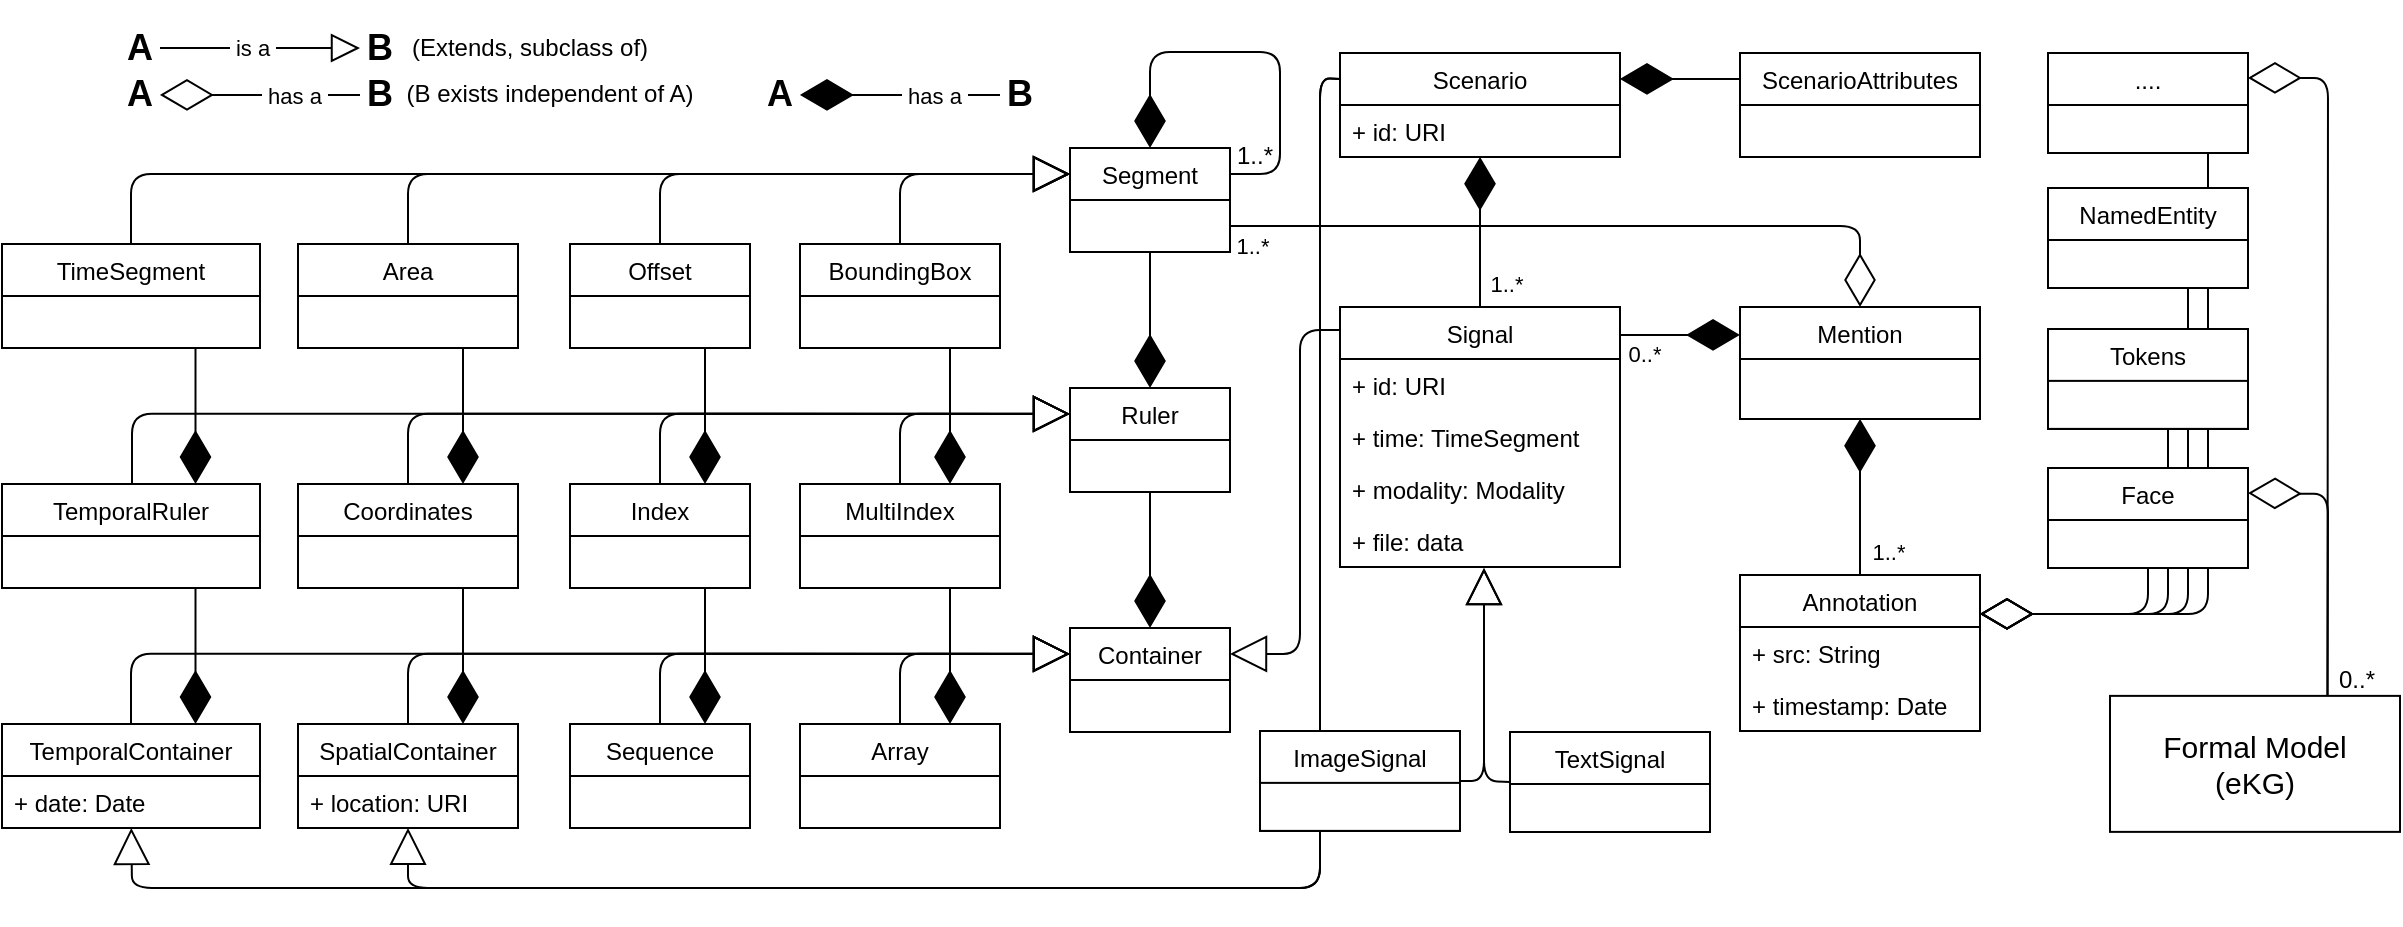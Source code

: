 <mxfile version="14.6.13" type="device"><diagram name="Page-1" id="b5b7bab2-c9e2-2cf4-8b2a-24fd1a2a6d21"><mxGraphModel dx="1172" dy="1827" grid="1" gridSize="10" guides="1" tooltips="1" connect="1" arrows="1" fold="1" page="1" pageScale="1" pageWidth="827" pageHeight="1169" background="#ffffff" math="0" shadow="0"><root><mxCell id="0"/><mxCell id="1" parent="0"/><mxCell id="NdUrf4IOay6MWVJrhGfP-3" value="Formal Model&lt;br&gt;(eKG)" style="rounded=0;whiteSpace=wrap;html=1;verticalAlign=middle;fontSize=15;" parent="1" vertex="1"><mxGeometry x="1225" y="-226.06" width="145" height="68" as="geometry"/></mxCell><mxCell id="1o__DuFbmf7MNs0SQMGY-70" value="Scenario" style="swimlane;fontStyle=0;childLayout=stackLayout;horizontal=1;startSize=26;fillColor=none;horizontalStack=0;resizeParent=1;resizeParentMax=0;resizeLast=0;collapsible=1;marginBottom=0;" parent="1" vertex="1"><mxGeometry x="840" y="-547.56" width="140" height="52" as="geometry"/></mxCell><mxCell id="1o__DuFbmf7MNs0SQMGY-71" value="+ id: URI" style="text;strokeColor=none;fillColor=none;align=left;verticalAlign=top;spacingLeft=4;spacingRight=4;overflow=hidden;rotatable=0;points=[[0,0.5],[1,0.5]];portConstraint=eastwest;" parent="1o__DuFbmf7MNs0SQMGY-70" vertex="1"><mxGeometry y="26" width="140" height="26" as="geometry"/></mxCell><mxCell id="1o__DuFbmf7MNs0SQMGY-81" value="Signal" style="swimlane;fontStyle=0;childLayout=stackLayout;horizontal=1;startSize=26;fillColor=none;horizontalStack=0;resizeParent=1;resizeParentMax=0;resizeLast=0;collapsible=1;marginBottom=0;" parent="1" vertex="1"><mxGeometry x="840" y="-420.56" width="140" height="130" as="geometry"/></mxCell><mxCell id="1o__DuFbmf7MNs0SQMGY-82" value="+ id: URI" style="text;strokeColor=none;fillColor=none;align=left;verticalAlign=top;spacingLeft=4;spacingRight=4;overflow=hidden;rotatable=0;points=[[0,0.5],[1,0.5]];portConstraint=eastwest;" parent="1o__DuFbmf7MNs0SQMGY-81" vertex="1"><mxGeometry y="26" width="140" height="26" as="geometry"/></mxCell><mxCell id="1o__DuFbmf7MNs0SQMGY-83" value="+ time: TimeSegment" style="text;strokeColor=none;fillColor=none;align=left;verticalAlign=top;spacingLeft=4;spacingRight=4;overflow=hidden;rotatable=0;points=[[0,0.5],[1,0.5]];portConstraint=eastwest;" parent="1o__DuFbmf7MNs0SQMGY-81" vertex="1"><mxGeometry y="52" width="140" height="26" as="geometry"/></mxCell><mxCell id="1o__DuFbmf7MNs0SQMGY-126" value="+ modality: Modality" style="text;strokeColor=none;fillColor=none;align=left;verticalAlign=top;spacingLeft=4;spacingRight=4;overflow=hidden;rotatable=0;points=[[0,0.5],[1,0.5]];portConstraint=eastwest;" parent="1o__DuFbmf7MNs0SQMGY-81" vertex="1"><mxGeometry y="78" width="140" height="26" as="geometry"/></mxCell><mxCell id="5_Rlf8383dMf_mq0eheu-124" value="+ file: data" style="text;strokeColor=none;fillColor=none;align=left;verticalAlign=top;spacingLeft=4;spacingRight=4;overflow=hidden;rotatable=0;points=[[0,0.5],[1,0.5]];portConstraint=eastwest;" parent="1o__DuFbmf7MNs0SQMGY-81" vertex="1"><mxGeometry y="104" width="140" height="26" as="geometry"/></mxCell><mxCell id="1o__DuFbmf7MNs0SQMGY-75" value="ScenarioAttributes" style="swimlane;fontStyle=0;childLayout=stackLayout;horizontal=1;startSize=26;fillColor=none;horizontalStack=0;resizeParent=1;resizeParentMax=0;resizeLast=0;collapsible=1;marginBottom=0;" parent="1" vertex="1"><mxGeometry x="1040" y="-547.56" width="120" height="52" as="geometry"/></mxCell><mxCell id="5_Rlf8383dMf_mq0eheu-1" value="" style="endArrow=diamondThin;endFill=1;endSize=24;html=1;exitX=0.75;exitY=1;exitDx=0;exitDy=0;entryX=0.75;entryY=0;entryDx=0;entryDy=0;" parent="1" source="1o__DuFbmf7MNs0SQMGY-24" target="1o__DuFbmf7MNs0SQMGY-23" edge="1"><mxGeometry width="160" relative="1" as="geometry"><mxPoint x="261" y="-142.06" as="sourcePoint"/><mxPoint x="421" y="-142.06" as="targetPoint"/><Array as="points"/></mxGeometry></mxCell><mxCell id="1o__DuFbmf7MNs0SQMGY-9" value="Container" style="swimlane;fontStyle=0;childLayout=stackLayout;horizontal=1;startSize=26;fillColor=none;horizontalStack=0;resizeParent=1;resizeParentMax=0;resizeLast=0;collapsible=1;marginBottom=0;" parent="1" vertex="1"><mxGeometry x="705" y="-260.06" width="80" height="52" as="geometry"/></mxCell><mxCell id="1o__DuFbmf7MNs0SQMGY-23" value="TemporalContainer" style="swimlane;fontStyle=0;childLayout=stackLayout;horizontal=1;startSize=26;fillColor=none;horizontalStack=0;resizeParent=1;resizeParentMax=0;resizeLast=0;collapsible=1;marginBottom=0;" parent="1" vertex="1"><mxGeometry x="171" y="-212.06" width="129" height="52" as="geometry"/></mxCell><mxCell id="5_Rlf8383dMf_mq0eheu-111" value="+ date: Date" style="text;strokeColor=none;fillColor=none;align=left;verticalAlign=top;spacingLeft=4;spacingRight=4;overflow=hidden;rotatable=0;points=[[0,0.5],[1,0.5]];portConstraint=eastwest;" parent="1o__DuFbmf7MNs0SQMGY-23" vertex="1"><mxGeometry y="26" width="129" height="26" as="geometry"/></mxCell><mxCell id="1o__DuFbmf7MNs0SQMGY-36" value="SpatialContainer" style="swimlane;fontStyle=0;childLayout=stackLayout;horizontal=1;startSize=26;fillColor=none;horizontalStack=0;resizeParent=1;resizeParentMax=0;resizeLast=0;collapsible=1;marginBottom=0;" parent="1" vertex="1"><mxGeometry x="319" y="-212.06" width="110" height="52" as="geometry"/></mxCell><mxCell id="5_Rlf8383dMf_mq0eheu-108" value="+ location: URI" style="text;strokeColor=none;fillColor=none;align=left;verticalAlign=top;spacingLeft=4;spacingRight=4;overflow=hidden;rotatable=0;points=[[0,0.5],[1,0.5]];portConstraint=eastwest;" parent="1o__DuFbmf7MNs0SQMGY-36" vertex="1"><mxGeometry y="26" width="110" height="26" as="geometry"/></mxCell><mxCell id="1o__DuFbmf7MNs0SQMGY-47" value="Sequence" style="swimlane;fontStyle=0;childLayout=stackLayout;horizontal=1;startSize=26;fillColor=none;horizontalStack=0;resizeParent=1;resizeParentMax=0;resizeLast=0;collapsible=1;marginBottom=0;" parent="1" vertex="1"><mxGeometry x="455" y="-212.06" width="90" height="52" as="geometry"/></mxCell><mxCell id="1o__DuFbmf7MNs0SQMGY-54" value="Array" style="swimlane;fontStyle=0;childLayout=stackLayout;horizontal=1;startSize=26;fillColor=none;horizontalStack=0;resizeParent=1;resizeParentMax=0;resizeLast=0;collapsible=1;marginBottom=0;" parent="1" vertex="1"><mxGeometry x="570" y="-212.06" width="100" height="52" as="geometry"/></mxCell><mxCell id="1o__DuFbmf7MNs0SQMGY-14" value="Ruler" style="swimlane;fontStyle=0;childLayout=stackLayout;horizontal=1;startSize=26;fillColor=none;horizontalStack=0;resizeParent=1;resizeParentMax=0;resizeLast=0;collapsible=1;marginBottom=0;" parent="1" vertex="1"><mxGeometry x="705" y="-380.06" width="80" height="52" as="geometry"/></mxCell><mxCell id="1o__DuFbmf7MNs0SQMGY-24" value="TemporalRuler" style="swimlane;fontStyle=0;childLayout=stackLayout;horizontal=1;startSize=26;fillColor=none;horizontalStack=0;resizeParent=1;resizeParentMax=0;resizeLast=0;collapsible=1;marginBottom=0;" parent="1" vertex="1"><mxGeometry x="171" y="-332.06" width="129" height="52" as="geometry"/></mxCell><mxCell id="1o__DuFbmf7MNs0SQMGY-42" value="Coordinates" style="swimlane;fontStyle=0;childLayout=stackLayout;horizontal=1;startSize=26;fillColor=none;horizontalStack=0;resizeParent=1;resizeParentMax=0;resizeLast=0;collapsible=1;marginBottom=0;" parent="1" vertex="1"><mxGeometry x="319" y="-332.06" width="110" height="52" as="geometry"/></mxCell><mxCell id="1o__DuFbmf7MNs0SQMGY-49" value="Index" style="swimlane;fontStyle=0;childLayout=stackLayout;horizontal=1;startSize=26;fillColor=none;horizontalStack=0;resizeParent=1;resizeParentMax=0;resizeLast=0;collapsible=1;marginBottom=0;" parent="1" vertex="1"><mxGeometry x="455" y="-332.06" width="90" height="52" as="geometry"/></mxCell><mxCell id="1o__DuFbmf7MNs0SQMGY-56" value="MultiIndex" style="swimlane;fontStyle=0;childLayout=stackLayout;horizontal=1;startSize=26;fillColor=none;horizontalStack=0;resizeParent=1;resizeParentMax=0;resizeLast=0;collapsible=1;marginBottom=0;" parent="1" vertex="1"><mxGeometry x="570" y="-332.06" width="100" height="52" as="geometry"/></mxCell><mxCell id="1o__DuFbmf7MNs0SQMGY-17" value="Segment" style="swimlane;fontStyle=0;childLayout=stackLayout;horizontal=1;startSize=26;fillColor=none;horizontalStack=0;resizeParent=1;resizeParentMax=0;resizeLast=0;collapsible=1;marginBottom=0;" parent="1" vertex="1"><mxGeometry x="705" y="-500" width="80" height="52" as="geometry"/></mxCell><mxCell id="1o__DuFbmf7MNs0SQMGY-25" value="TimeSegment" style="swimlane;fontStyle=0;childLayout=stackLayout;horizontal=1;startSize=26;fillColor=none;horizontalStack=0;resizeParent=1;resizeParentMax=0;resizeLast=0;collapsible=1;marginBottom=0;" parent="1" vertex="1"><mxGeometry x="171" y="-452" width="129" height="52" as="geometry"/></mxCell><mxCell id="1o__DuFbmf7MNs0SQMGY-39" value="Area" style="swimlane;fontStyle=0;childLayout=stackLayout;horizontal=1;startSize=26;fillColor=none;horizontalStack=0;resizeParent=1;resizeParentMax=0;resizeLast=0;collapsible=1;marginBottom=0;" parent="1" vertex="1"><mxGeometry x="319" y="-452" width="110" height="52" as="geometry"/></mxCell><mxCell id="1o__DuFbmf7MNs0SQMGY-48" value="Offset" style="swimlane;fontStyle=0;childLayout=stackLayout;horizontal=1;startSize=26;fillColor=none;horizontalStack=0;resizeParent=1;resizeParentMax=0;resizeLast=0;collapsible=1;marginBottom=0;" parent="1" vertex="1"><mxGeometry x="455" y="-452" width="90" height="52" as="geometry"/></mxCell><mxCell id="1o__DuFbmf7MNs0SQMGY-55" value="BoundingBox" style="swimlane;fontStyle=0;childLayout=stackLayout;horizontal=1;startSize=26;fillColor=none;horizontalStack=0;resizeParent=1;resizeParentMax=0;resizeLast=0;collapsible=1;marginBottom=0;" parent="1" vertex="1"><mxGeometry x="570" y="-452" width="100" height="52" as="geometry"/></mxCell><mxCell id="5_Rlf8383dMf_mq0eheu-3" value="" style="endArrow=diamondThin;endFill=1;endSize=24;html=1;exitX=0.5;exitY=1;exitDx=0;exitDy=0;entryX=0.5;entryY=0;entryDx=0;entryDy=0;" parent="1" source="1o__DuFbmf7MNs0SQMGY-14" target="1o__DuFbmf7MNs0SQMGY-9" edge="1"><mxGeometry width="160" relative="1" as="geometry"><mxPoint x="1275" y="-198" as="sourcePoint"/><mxPoint x="1435" y="-198" as="targetPoint"/></mxGeometry></mxCell><mxCell id="5_Rlf8383dMf_mq0eheu-4" value="" style="endArrow=diamondThin;endFill=1;endSize=24;html=1;entryX=0.5;entryY=0;entryDx=0;entryDy=0;exitX=0.5;exitY=1;exitDx=0;exitDy=0;" parent="1" source="1o__DuFbmf7MNs0SQMGY-17" target="1o__DuFbmf7MNs0SQMGY-14" edge="1"><mxGeometry width="160" relative="1" as="geometry"><mxPoint x="774" y="-448" as="sourcePoint"/><mxPoint x="773.82" y="-380.06" as="targetPoint"/></mxGeometry></mxCell><mxCell id="5_Rlf8383dMf_mq0eheu-5" value="" style="endArrow=diamondThin;endFill=1;endSize=24;html=1;entryX=0.5;entryY=0;entryDx=0;entryDy=0;exitX=1;exitY=0.25;exitDx=0;exitDy=0;" parent="1" source="1o__DuFbmf7MNs0SQMGY-17" target="1o__DuFbmf7MNs0SQMGY-17" edge="1"><mxGeometry width="160" relative="1" as="geometry"><mxPoint x="765.0" y="-567.94" as="sourcePoint"/><mxPoint x="766" y="-500" as="targetPoint"/><Array as="points"><mxPoint x="810" y="-487"/><mxPoint x="810" y="-548"/><mxPoint x="745" y="-548"/></Array></mxGeometry></mxCell><mxCell id="5_Rlf8383dMf_mq0eheu-6" value="" style="endArrow=diamondThin;endFill=1;endSize=24;html=1;exitX=0;exitY=0.25;exitDx=0;exitDy=0;entryX=1;entryY=0.25;entryDx=0;entryDy=0;" parent="1" source="1o__DuFbmf7MNs0SQMGY-75" target="1o__DuFbmf7MNs0SQMGY-70" edge="1"><mxGeometry width="160" relative="1" as="geometry"><mxPoint x="1025" y="-521.56" as="sourcePoint"/><mxPoint x="1205" y="-470.1" as="targetPoint"/></mxGeometry></mxCell><mxCell id="5_Rlf8383dMf_mq0eheu-7" value="" style="endArrow=diamondThin;endFill=1;endSize=24;html=1;exitX=0.75;exitY=1;exitDx=0;exitDy=0;entryX=0.75;entryY=0;entryDx=0;entryDy=0;" parent="1" source="1o__DuFbmf7MNs0SQMGY-42" target="1o__DuFbmf7MNs0SQMGY-36" edge="1"><mxGeometry width="160" relative="1" as="geometry"><mxPoint x="429.0" y="-280.06" as="sourcePoint"/><mxPoint x="429.0" y="-212.06" as="targetPoint"/><Array as="points"/></mxGeometry></mxCell><mxCell id="5_Rlf8383dMf_mq0eheu-8" value="" style="endArrow=diamondThin;endFill=1;endSize=24;html=1;exitX=0.75;exitY=1;exitDx=0;exitDy=0;entryX=0.75;entryY=0;entryDx=0;entryDy=0;" parent="1" source="1o__DuFbmf7MNs0SQMGY-49" target="1o__DuFbmf7MNs0SQMGY-47" edge="1"><mxGeometry width="160" relative="1" as="geometry"><mxPoint x="565.0" y="-280.06" as="sourcePoint"/><mxPoint x="565.0" y="-212.06" as="targetPoint"/><Array as="points"/></mxGeometry></mxCell><mxCell id="5_Rlf8383dMf_mq0eheu-9" value="" style="endArrow=diamondThin;endFill=1;endSize=24;html=1;exitX=0.75;exitY=1;exitDx=0;exitDy=0;entryX=0.75;entryY=0;entryDx=0;entryDy=0;" parent="1" source="1o__DuFbmf7MNs0SQMGY-56" target="1o__DuFbmf7MNs0SQMGY-54" edge="1"><mxGeometry width="160" relative="1" as="geometry"><mxPoint x="680.0" y="-279.06" as="sourcePoint"/><mxPoint x="680.0" y="-211.06" as="targetPoint"/><Array as="points"/></mxGeometry></mxCell><mxCell id="5_Rlf8383dMf_mq0eheu-10" value="" style="endArrow=diamondThin;endFill=1;endSize=24;html=1;exitX=0.75;exitY=1;exitDx=0;exitDy=0;entryX=0.75;entryY=0;entryDx=0;entryDy=0;" parent="1" source="1o__DuFbmf7MNs0SQMGY-25" target="1o__DuFbmf7MNs0SQMGY-24" edge="1"><mxGeometry width="160" relative="1" as="geometry"><mxPoint x="301" y="-380" as="sourcePoint"/><mxPoint x="321" y="-380" as="targetPoint"/><Array as="points"/></mxGeometry></mxCell><mxCell id="5_Rlf8383dMf_mq0eheu-11" value="" style="endArrow=diamondThin;endFill=1;endSize=24;html=1;exitX=0.75;exitY=1;exitDx=0;exitDy=0;entryX=0.75;entryY=0;entryDx=0;entryDy=0;" parent="1" source="1o__DuFbmf7MNs0SQMGY-39" target="1o__DuFbmf7MNs0SQMGY-42" edge="1"><mxGeometry width="160" relative="1" as="geometry"><mxPoint x="429.0" y="-400.03" as="sourcePoint"/><mxPoint x="429.0" y="-332.09" as="targetPoint"/><Array as="points"/></mxGeometry></mxCell><mxCell id="5_Rlf8383dMf_mq0eheu-12" value="" style="endArrow=diamondThin;endFill=1;endSize=24;html=1;exitX=0.75;exitY=1;exitDx=0;exitDy=0;entryX=0.75;entryY=0;entryDx=0;entryDy=0;" parent="1" source="1o__DuFbmf7MNs0SQMGY-48" target="1o__DuFbmf7MNs0SQMGY-49" edge="1"><mxGeometry width="160" relative="1" as="geometry"><mxPoint x="565.0" y="-400" as="sourcePoint"/><mxPoint x="565.0" y="-332.06" as="targetPoint"/><Array as="points"/></mxGeometry></mxCell><mxCell id="5_Rlf8383dMf_mq0eheu-13" value="" style="endArrow=diamondThin;endFill=1;endSize=24;html=1;exitX=0.75;exitY=1;exitDx=0;exitDy=0;entryX=0.75;entryY=0;entryDx=0;entryDy=0;" parent="1" source="1o__DuFbmf7MNs0SQMGY-55" target="1o__DuFbmf7MNs0SQMGY-56" edge="1"><mxGeometry width="160" relative="1" as="geometry"><mxPoint x="680.0" y="-400.03" as="sourcePoint"/><mxPoint x="680.0" y="-332.09" as="targetPoint"/><Array as="points"/></mxGeometry></mxCell><mxCell id="5_Rlf8383dMf_mq0eheu-14" value="" style="endArrow=diamondThin;endFill=1;endSize=24;html=1;exitX=0.5;exitY=0;exitDx=0;exitDy=0;" parent="1" source="1o__DuFbmf7MNs0SQMGY-81" target="1o__DuFbmf7MNs0SQMGY-71" edge="1"><mxGeometry width="160" relative="1" as="geometry"><mxPoint x="1140" y="-527.56" as="sourcePoint"/><mxPoint x="942" y="-490" as="targetPoint"/></mxGeometry></mxCell><mxCell id="5_Rlf8383dMf_mq0eheu-127" value="1..*" style="edgeLabel;html=1;align=center;verticalAlign=middle;resizable=0;points=[];" parent="5_Rlf8383dMf_mq0eheu-14" vertex="1" connectable="0"><mxGeometry x="0.049" y="-2" relative="1" as="geometry"><mxPoint x="11.0" y="27.38" as="offset"/></mxGeometry></mxCell><mxCell id="5_Rlf8383dMf_mq0eheu-16" value="" style="endArrow=diamondThin;endFill=1;endSize=24;html=1;exitX=0.999;exitY=0.108;exitDx=0;exitDy=0;entryX=0;entryY=0.25;entryDx=0;entryDy=0;exitPerimeter=0;" parent="1" source="1o__DuFbmf7MNs0SQMGY-81" target="1dBUzvK3cSzvTrbAuVFN-1" edge="1"><mxGeometry width="160" relative="1" as="geometry"><mxPoint x="1255" y="-361.0" as="sourcePoint"/><mxPoint x="1395" y="-360.0" as="targetPoint"/></mxGeometry></mxCell><mxCell id="1dBUzvK3cSzvTrbAuVFN-1" value="Mention" style="swimlane;fontStyle=0;childLayout=stackLayout;horizontal=1;startSize=26;fillColor=none;horizontalStack=0;resizeParent=1;resizeParentMax=0;resizeLast=0;collapsible=1;marginBottom=0;" parent="1" vertex="1"><mxGeometry x="1040" y="-420.56" width="120" height="56" as="geometry"/></mxCell><mxCell id="5_Rlf8383dMf_mq0eheu-31" value="" style="endArrow=block;endSize=16;endFill=0;html=1;entryX=0;entryY=0.25;entryDx=0;entryDy=0;exitX=0.5;exitY=0;exitDx=0;exitDy=0;edgeStyle=orthogonalEdgeStyle;" parent="1" source="1o__DuFbmf7MNs0SQMGY-25" target="1o__DuFbmf7MNs0SQMGY-17" edge="1"><mxGeometry width="160" relative="1" as="geometry"><mxPoint x="620" y="-170" as="sourcePoint"/><mxPoint x="780" y="-170" as="targetPoint"/></mxGeometry></mxCell><mxCell id="5_Rlf8383dMf_mq0eheu-56" value="" style="endArrow=block;endSize=16;endFill=0;html=1;entryX=0;entryY=0.25;entryDx=0;entryDy=0;edgeStyle=orthogonalEdgeStyle;" parent="1" target="1o__DuFbmf7MNs0SQMGY-14" edge="1"><mxGeometry width="160" relative="1" as="geometry"><mxPoint x="236" y="-332" as="sourcePoint"/><mxPoint x="200" y="-359.12" as="targetPoint"/><Array as="points"><mxPoint x="236" y="-367"/></Array></mxGeometry></mxCell><mxCell id="5_Rlf8383dMf_mq0eheu-69" value="" style="endArrow=block;endSize=16;endFill=0;html=1;entryX=0;entryY=0.25;entryDx=0;entryDy=0;exitX=0.5;exitY=0;exitDx=0;exitDy=0;edgeStyle=orthogonalEdgeStyle;" parent="1" source="1o__DuFbmf7MNs0SQMGY-23" target="1o__DuFbmf7MNs0SQMGY-9" edge="1"><mxGeometry width="160" relative="1" as="geometry"><mxPoint x="330" y="-212.12" as="sourcePoint"/><mxPoint x="200" y="-239.12" as="targetPoint"/><Array as="points"><mxPoint x="236" y="-247"/></Array></mxGeometry></mxCell><mxCell id="5_Rlf8383dMf_mq0eheu-118" value="" style="endArrow=block;endSize=16;endFill=0;html=1;exitX=0;exitY=0.5;exitDx=0;exitDy=0;" parent="1" source="5_Rlf8383dMf_mq0eheu-121" edge="1"><mxGeometry x="-0.446" width="160" relative="1" as="geometry"><mxPoint x="637" y="28.44" as="sourcePoint"/><mxPoint x="912" y="-290" as="targetPoint"/><Array as="points"><mxPoint x="912" y="-183.56"/></Array><mxPoint as="offset"/></mxGeometry></mxCell><mxCell id="SIZLluvGNe_J5PbNdw_6-6" value="" style="endArrow=diamondThin;endFill=0;endSize=24;html=1;entryX=1;entryY=0.25;entryDx=0;entryDy=0;exitX=0.5;exitY=1;exitDx=0;exitDy=0;" parent="1" source="1o__DuFbmf7MNs0SQMGY-99" target="SYYo5l4UoztMcmKGnVSH-9" edge="1"><mxGeometry width="160" relative="1" as="geometry"><mxPoint x="1511" y="-357.56" as="sourcePoint"/><mxPoint x="980" y="-270.56" as="targetPoint"/><Array as="points"><mxPoint x="1244" y="-267"/></Array></mxGeometry></mxCell><mxCell id="SIZLluvGNe_J5PbNdw_6-7" value="0..*" style="text;html=1;align=center;verticalAlign=middle;resizable=0;points=[];autosize=1;" parent="1" vertex="1"><mxGeometry x="1333" y="-244.06" width="30" height="20" as="geometry"/></mxCell><mxCell id="5EnP2KNYgK5NI_PINmQ--5" value="" style="endArrow=block;endSize=16;endFill=0;html=1;entryX=0;entryY=0.25;entryDx=0;entryDy=0;exitX=0.5;exitY=0;exitDx=0;exitDy=0;edgeStyle=orthogonalEdgeStyle;" parent="1" source="1o__DuFbmf7MNs0SQMGY-55" target="1o__DuFbmf7MNs0SQMGY-17" edge="1"><mxGeometry width="160" relative="1" as="geometry"><mxPoint x="620" y="-170" as="sourcePoint"/><mxPoint x="780" y="-170" as="targetPoint"/></mxGeometry></mxCell><mxCell id="5EnP2KNYgK5NI_PINmQ--6" value="" style="endArrow=block;endSize=16;endFill=0;html=1;exitX=0.5;exitY=0;exitDx=0;exitDy=0;edgeStyle=orthogonalEdgeStyle;entryX=0;entryY=0.25;entryDx=0;entryDy=0;" parent="1" source="1o__DuFbmf7MNs0SQMGY-39" target="1o__DuFbmf7MNs0SQMGY-17" edge="1"><mxGeometry width="160" relative="1" as="geometry"><mxPoint x="620" y="-170" as="sourcePoint"/><mxPoint x="700" y="-470" as="targetPoint"/></mxGeometry></mxCell><mxCell id="5EnP2KNYgK5NI_PINmQ--7" value="" style="endArrow=block;endSize=16;endFill=0;html=1;entryX=0;entryY=0.25;entryDx=0;entryDy=0;exitX=0.5;exitY=0;exitDx=0;exitDy=0;edgeStyle=orthogonalEdgeStyle;" parent="1" source="1o__DuFbmf7MNs0SQMGY-48" target="1o__DuFbmf7MNs0SQMGY-17" edge="1"><mxGeometry width="160" relative="1" as="geometry"><mxPoint x="620" y="-170" as="sourcePoint"/><mxPoint x="780" y="-170" as="targetPoint"/></mxGeometry></mxCell><mxCell id="5_Rlf8383dMf_mq0eheu-18" value="...." style="swimlane;fontStyle=0;childLayout=stackLayout;horizontal=1;startSize=26;fillColor=none;horizontalStack=0;resizeParent=1;resizeParentMax=0;resizeLast=0;collapsible=1;marginBottom=0;" parent="1" vertex="1"><mxGeometry x="1194" y="-547.56" width="100" height="50" as="geometry"/></mxCell><mxCell id="5_Rlf8383dMf_mq0eheu-121" value="TextSignal" style="swimlane;fontStyle=0;childLayout=stackLayout;horizontal=1;startSize=26;fillColor=none;horizontalStack=0;resizeParent=1;resizeParentMax=0;resizeLast=0;collapsible=1;marginBottom=0;" parent="1" vertex="1"><mxGeometry x="925" y="-208.06" width="100" height="50" as="geometry"/></mxCell><mxCell id="SYYo5l4UoztMcmKGnVSH-9" value="Annotation" style="swimlane;fontStyle=0;childLayout=stackLayout;horizontal=1;startSize=26;fillColor=none;horizontalStack=0;resizeParent=1;resizeParentMax=0;resizeLast=0;collapsible=1;marginBottom=0;" parent="1" vertex="1"><mxGeometry x="1040" y="-286.56" width="120" height="78" as="geometry"/></mxCell><mxCell id="SYYo5l4UoztMcmKGnVSH-12" value="+ src: String" style="text;strokeColor=none;fillColor=none;align=left;verticalAlign=top;spacingLeft=4;spacingRight=4;overflow=hidden;rotatable=0;points=[[0,0.5],[1,0.5]];portConstraint=eastwest;" parent="SYYo5l4UoztMcmKGnVSH-9" vertex="1"><mxGeometry y="26" width="120" height="26" as="geometry"/></mxCell><mxCell id="SYYo5l4UoztMcmKGnVSH-13" value="+ timestamp: Date" style="text;strokeColor=none;fillColor=none;align=left;verticalAlign=top;spacingLeft=4;spacingRight=4;overflow=hidden;rotatable=0;points=[[0,0.5],[1,0.5]];portConstraint=eastwest;" parent="SYYo5l4UoztMcmKGnVSH-9" vertex="1"><mxGeometry y="52" width="120" height="26" as="geometry"/></mxCell><mxCell id="SYYo5l4UoztMcmKGnVSH-14" value="1..*" style="text;html=1;align=center;verticalAlign=middle;resizable=0;points=[];autosize=1;" parent="1" vertex="1"><mxGeometry x="782" y="-506" width="30" height="20" as="geometry"/></mxCell><mxCell id="nQ-gloA4rbw_4V5njKpt-19" value="" style="endArrow=block;endSize=16;endFill=0;html=1;entryX=0;entryY=0.25;entryDx=0;entryDy=0;edgeStyle=orthogonalEdgeStyle;exitX=0.5;exitY=0;exitDx=0;exitDy=0;" parent="1" source="1o__DuFbmf7MNs0SQMGY-42" target="1o__DuFbmf7MNs0SQMGY-14" edge="1"><mxGeometry width="160" relative="1" as="geometry"><mxPoint x="260" y="-310.06" as="sourcePoint"/><mxPoint x="729" y="-345.12" as="targetPoint"/><Array as="points"><mxPoint x="374" y="-367"/></Array></mxGeometry></mxCell><mxCell id="nQ-gloA4rbw_4V5njKpt-20" value="" style="endArrow=block;endSize=16;endFill=0;html=1;entryX=0;entryY=0.25;entryDx=0;entryDy=0;edgeStyle=orthogonalEdgeStyle;exitX=0.5;exitY=0;exitDx=0;exitDy=0;" parent="1" source="1o__DuFbmf7MNs0SQMGY-49" target="1o__DuFbmf7MNs0SQMGY-14" edge="1"><mxGeometry width="160" relative="1" as="geometry"><mxPoint x="256" y="-312" as="sourcePoint"/><mxPoint x="725" y="-347.06" as="targetPoint"/><Array as="points"><mxPoint x="500" y="-367"/></Array></mxGeometry></mxCell><mxCell id="nQ-gloA4rbw_4V5njKpt-21" value="" style="endArrow=block;endSize=16;endFill=0;html=1;entryX=0;entryY=0.25;entryDx=0;entryDy=0;edgeStyle=orthogonalEdgeStyle;exitX=0.5;exitY=0;exitDx=0;exitDy=0;" parent="1" source="1o__DuFbmf7MNs0SQMGY-56" target="1o__DuFbmf7MNs0SQMGY-14" edge="1"><mxGeometry width="160" relative="1" as="geometry"><mxPoint x="266" y="-302" as="sourcePoint"/><mxPoint x="735" y="-337.06" as="targetPoint"/><Array as="points"><mxPoint x="620" y="-367"/></Array></mxGeometry></mxCell><mxCell id="nQ-gloA4rbw_4V5njKpt-22" value="" style="endArrow=block;endSize=16;endFill=0;html=1;entryX=0;entryY=0.25;entryDx=0;entryDy=0;exitX=0.5;exitY=0;exitDx=0;exitDy=0;edgeStyle=orthogonalEdgeStyle;" parent="1" source="1o__DuFbmf7MNs0SQMGY-36" target="1o__DuFbmf7MNs0SQMGY-9" edge="1"><mxGeometry width="160" relative="1" as="geometry"><mxPoint x="245.5" y="-202.06" as="sourcePoint"/><mxPoint x="715" y="-237.06" as="targetPoint"/><Array as="points"><mxPoint x="374" y="-247"/></Array></mxGeometry></mxCell><mxCell id="nQ-gloA4rbw_4V5njKpt-23" value="" style="endArrow=block;endSize=16;endFill=0;html=1;exitX=0.5;exitY=0;exitDx=0;exitDy=0;edgeStyle=orthogonalEdgeStyle;entryX=0;entryY=0.25;entryDx=0;entryDy=0;" parent="1" source="1o__DuFbmf7MNs0SQMGY-47" target="1o__DuFbmf7MNs0SQMGY-9" edge="1"><mxGeometry width="160" relative="1" as="geometry"><mxPoint x="255.5" y="-192.06" as="sourcePoint"/><mxPoint x="710" y="-240" as="targetPoint"/><Array as="points"><mxPoint x="500" y="-247"/></Array></mxGeometry></mxCell><mxCell id="nQ-gloA4rbw_4V5njKpt-24" value="" style="endArrow=block;endSize=16;endFill=0;html=1;exitX=0.5;exitY=0;exitDx=0;exitDy=0;edgeStyle=orthogonalEdgeStyle;entryX=0;entryY=0.25;entryDx=0;entryDy=0;" parent="1" source="1o__DuFbmf7MNs0SQMGY-54" target="1o__DuFbmf7MNs0SQMGY-9" edge="1"><mxGeometry width="160" relative="1" as="geometry"><mxPoint x="510" y="-202.06" as="sourcePoint"/><mxPoint x="715" y="-237.06" as="targetPoint"/><Array as="points"><mxPoint x="620" y="-247"/></Array></mxGeometry></mxCell><mxCell id="nQ-gloA4rbw_4V5njKpt-26" value="1..*" style="edgeLabel;html=1;align=center;verticalAlign=middle;resizable=0;points=[];" parent="1" vertex="1" connectable="0"><mxGeometry x="983" y="-403.004" as="geometry"><mxPoint x="-187" y="-48" as="offset"/></mxGeometry></mxCell><mxCell id="nQ-gloA4rbw_4V5njKpt-27" value="" style="endArrow=block;endSize=16;endFill=0;html=1;exitX=1;exitY=0.5;exitDx=0;exitDy=0;" parent="1" source="5_Rlf8383dMf_mq0eheu-120" edge="1"><mxGeometry x="-0.446" width="160" relative="1" as="geometry"><mxPoint x="950" y="-183.56" as="sourcePoint"/><mxPoint x="912" y="-290" as="targetPoint"/><Array as="points"><mxPoint x="912" y="-183.56"/></Array><mxPoint as="offset"/></mxGeometry></mxCell><mxCell id="nQ-gloA4rbw_4V5njKpt-28" value="0..*" style="edgeLabel;html=1;align=center;verticalAlign=middle;resizable=0;points=[];" parent="1" vertex="1" connectable="0"><mxGeometry x="937" y="-430.004" as="geometry"><mxPoint x="55" y="33" as="offset"/></mxGeometry></mxCell><mxCell id="nQ-gloA4rbw_4V5njKpt-29" value="1..*" style="edgeLabel;html=1;align=center;verticalAlign=middle;resizable=0;points=[];" parent="1" vertex="1" connectable="0"><mxGeometry x="926" y="-398.004" as="geometry"><mxPoint x="188" y="100" as="offset"/></mxGeometry></mxCell><mxCell id="nQ-gloA4rbw_4V5njKpt-30" value="" style="endArrow=diamondThin;endFill=0;endSize=24;html=1;entryX=1;entryY=0.25;entryDx=0;entryDy=0;exitX=0.75;exitY=0;exitDx=0;exitDy=0;" parent="1" source="NdUrf4IOay6MWVJrhGfP-3" target="1o__DuFbmf7MNs0SQMGY-99" edge="1"><mxGeometry width="160" relative="1" as="geometry"><mxPoint x="1254" y="-280" as="sourcePoint"/><mxPoint x="1174" y="-237.56" as="targetPoint"/><Array as="points"><mxPoint x="1334" y="-327"/></Array></mxGeometry></mxCell><mxCell id="nQ-gloA4rbw_4V5njKpt-31" value="" style="endArrow=diamondThin;endFill=0;endSize=24;html=1;entryX=1;entryY=0.25;entryDx=0;entryDy=0;exitX=0.75;exitY=0;exitDx=0;exitDy=0;" parent="1" source="NdUrf4IOay6MWVJrhGfP-3" target="5_Rlf8383dMf_mq0eheu-18" edge="1"><mxGeometry width="160" relative="1" as="geometry"><mxPoint x="1344" y="-230" as="sourcePoint"/><mxPoint x="1304" y="-305" as="targetPoint"/><Array as="points"><mxPoint x="1334" y="-535"/></Array></mxGeometry></mxCell><mxCell id="nQ-gloA4rbw_4V5njKpt-33" value="" style="endArrow=diamondThin;endFill=0;endSize=24;html=1;exitX=0;exitY=0.5;exitDx=0;exitDy=0;entryX=1;entryY=0.5;entryDx=0;entryDy=0;" parent="1" source="nQ-gloA4rbw_4V5njKpt-36" target="nQ-gloA4rbw_4V5njKpt-35" edge="1"><mxGeometry width="160" relative="1" as="geometry"><mxPoint x="310" y="-528.56" as="sourcePoint"/><mxPoint x="250" y="-528.56" as="targetPoint"/></mxGeometry></mxCell><mxCell id="nQ-gloA4rbw_4V5njKpt-34" value="&amp;nbsp;has a&amp;nbsp;" style="edgeLabel;html=1;align=center;verticalAlign=middle;resizable=0;points=[];" parent="nQ-gloA4rbw_4V5njKpt-33" vertex="1" connectable="0"><mxGeometry x="-0.42" y="1" relative="1" as="geometry"><mxPoint x="-4.12" y="-1" as="offset"/></mxGeometry></mxCell><mxCell id="nQ-gloA4rbw_4V5njKpt-35" value="&lt;b&gt;&lt;font style=&quot;font-size: 18px&quot;&gt;A&lt;/font&gt;&lt;/b&gt;" style="text;html=1;strokeColor=none;fillColor=none;align=center;verticalAlign=middle;whiteSpace=wrap;rounded=0;" parent="1" vertex="1"><mxGeometry x="230" y="-536.56" width="20" height="20" as="geometry"/></mxCell><mxCell id="nQ-gloA4rbw_4V5njKpt-36" value="&lt;b&gt;&lt;font style=&quot;font-size: 18px&quot;&gt;B&lt;/font&gt;&lt;/b&gt;" style="text;html=1;strokeColor=none;fillColor=none;align=center;verticalAlign=middle;whiteSpace=wrap;rounded=0;" parent="1" vertex="1"><mxGeometry x="350" y="-536.56" width="20" height="20" as="geometry"/></mxCell><mxCell id="nQ-gloA4rbw_4V5njKpt-37" value="" style="endArrow=diamondThin;endFill=1;endSize=24;html=1;exitX=0;exitY=0.5;exitDx=0;exitDy=0;entryX=1;entryY=0.5;entryDx=0;entryDy=0;" parent="1" source="nQ-gloA4rbw_4V5njKpt-40" target="nQ-gloA4rbw_4V5njKpt-39" edge="1"><mxGeometry width="160" relative="1" as="geometry"><mxPoint x="630" y="-528.56" as="sourcePoint"/><mxPoint x="570" y="-528.56" as="targetPoint"/></mxGeometry></mxCell><mxCell id="nQ-gloA4rbw_4V5njKpt-38" value="&amp;nbsp;has a&amp;nbsp;" style="edgeLabel;html=1;align=center;verticalAlign=middle;resizable=0;points=[];" parent="nQ-gloA4rbw_4V5njKpt-37" vertex="1" connectable="0"><mxGeometry x="-0.42" y="1" relative="1" as="geometry"><mxPoint x="-4.12" y="-1" as="offset"/></mxGeometry></mxCell><mxCell id="nQ-gloA4rbw_4V5njKpt-39" value="&lt;b&gt;&lt;font style=&quot;font-size: 18px&quot;&gt;A&lt;/font&gt;&lt;/b&gt;" style="text;html=1;strokeColor=none;fillColor=none;align=center;verticalAlign=middle;whiteSpace=wrap;rounded=0;" parent="1" vertex="1"><mxGeometry x="550" y="-536.56" width="20" height="20" as="geometry"/></mxCell><mxCell id="nQ-gloA4rbw_4V5njKpt-40" value="&lt;b&gt;&lt;font style=&quot;font-size: 18px&quot;&gt;B&lt;/font&gt;&lt;/b&gt;" style="text;html=1;strokeColor=none;fillColor=none;align=center;verticalAlign=middle;whiteSpace=wrap;rounded=0;" parent="1" vertex="1"><mxGeometry x="670" y="-536.56" width="20" height="20" as="geometry"/></mxCell><mxCell id="nQ-gloA4rbw_4V5njKpt-41" value="" style="endArrow=block;endFill=0;endSize=12;html=1;" parent="1" edge="1"><mxGeometry width="160" relative="1" as="geometry"><mxPoint x="250" y="-550" as="sourcePoint"/><mxPoint x="350" y="-550" as="targetPoint"/></mxGeometry></mxCell><mxCell id="nQ-gloA4rbw_4V5njKpt-42" value="&amp;nbsp;is a&amp;nbsp;" style="edgeLabel;html=1;align=center;verticalAlign=middle;resizable=0;points=[];" parent="nQ-gloA4rbw_4V5njKpt-41" vertex="1" connectable="0"><mxGeometry x="-0.076" relative="1" as="geometry"><mxPoint as="offset"/></mxGeometry></mxCell><mxCell id="nQ-gloA4rbw_4V5njKpt-43" value="&lt;b&gt;&lt;font style=&quot;font-size: 18px&quot;&gt;A&lt;/font&gt;&lt;/b&gt;" style="text;html=1;strokeColor=none;fillColor=none;align=center;verticalAlign=middle;whiteSpace=wrap;rounded=0;" parent="1" vertex="1"><mxGeometry x="230" y="-560" width="20" height="20" as="geometry"/></mxCell><mxCell id="nQ-gloA4rbw_4V5njKpt-44" value="&lt;b&gt;&lt;font style=&quot;font-size: 18px&quot;&gt;B&lt;/font&gt;&lt;/b&gt;" style="text;html=1;strokeColor=none;fillColor=none;align=center;verticalAlign=middle;whiteSpace=wrap;rounded=0;" parent="1" vertex="1"><mxGeometry x="350" y="-560" width="20" height="20" as="geometry"/></mxCell><mxCell id="nQ-gloA4rbw_4V5njKpt-45" value="(B exists independent of A)" style="text;html=1;strokeColor=none;fillColor=none;align=center;verticalAlign=middle;whiteSpace=wrap;rounded=0;" parent="1" vertex="1"><mxGeometry x="370" y="-536.56" width="150" height="20" as="geometry"/></mxCell><mxCell id="nQ-gloA4rbw_4V5njKpt-46" value="(Extends, subclass of)" style="text;html=1;strokeColor=none;fillColor=none;align=center;verticalAlign=middle;whiteSpace=wrap;rounded=0;" parent="1" vertex="1"><mxGeometry x="370" y="-560" width="130" height="20" as="geometry"/></mxCell><mxCell id="nQ-gloA4rbw_4V5njKpt-50" value="" style="endArrow=diamondThin;endFill=0;endSize=24;html=1;entryX=1;entryY=0.25;entryDx=0;entryDy=0;" parent="1" target="SYYo5l4UoztMcmKGnVSH-9" edge="1"><mxGeometry width="160" relative="1" as="geometry"><mxPoint x="1254" y="-360" as="sourcePoint"/><mxPoint x="1170" y="-237.56" as="targetPoint"/><Array as="points"><mxPoint x="1254" y="-267"/></Array></mxGeometry></mxCell><mxCell id="nQ-gloA4rbw_4V5njKpt-51" value="" style="endArrow=diamondThin;endFill=0;endSize=24;html=1;entryX=1;entryY=0.25;entryDx=0;entryDy=0;" parent="1" target="SYYo5l4UoztMcmKGnVSH-9" edge="1"><mxGeometry width="160" relative="1" as="geometry"><mxPoint x="1264" y="-430" as="sourcePoint"/><mxPoint x="1170" y="-237.56" as="targetPoint"/><Array as="points"><mxPoint x="1264" y="-267"/></Array></mxGeometry></mxCell><mxCell id="nQ-gloA4rbw_4V5njKpt-52" value="" style="endArrow=diamondThin;endFill=0;endSize=24;html=1;entryX=1;entryY=0.25;entryDx=0;entryDy=0;" parent="1" target="SYYo5l4UoztMcmKGnVSH-9" edge="1"><mxGeometry width="160" relative="1" as="geometry"><mxPoint x="1274" y="-498" as="sourcePoint"/><mxPoint x="1170" y="-237.56" as="targetPoint"/><Array as="points"><mxPoint x="1274" y="-267"/></Array></mxGeometry></mxCell><mxCell id="1o__DuFbmf7MNs0SQMGY-99" value="Face" style="swimlane;fontStyle=0;childLayout=stackLayout;horizontal=1;startSize=26;fillColor=#FFFFFF;horizontalStack=0;resizeParent=1;resizeParentMax=0;resizeLast=0;collapsible=1;marginBottom=0;" parent="1" vertex="1"><mxGeometry x="1194" y="-340" width="100" height="50" as="geometry"/></mxCell><mxCell id="nQ-gloA4rbw_4V5njKpt-56" value="" style="rounded=0;whiteSpace=wrap;html=1;fillColor=#FFFFFF;" parent="1o__DuFbmf7MNs0SQMGY-99" vertex="1"><mxGeometry y="26" width="100" height="24" as="geometry"/></mxCell><mxCell id="1o__DuFbmf7MNs0SQMGY-101" value="Tokens" style="swimlane;fontStyle=0;childLayout=stackLayout;horizontal=1;startSize=26;fillColor=#FFFFFF;horizontalStack=0;resizeParent=1;resizeParentMax=0;resizeLast=0;collapsible=1;marginBottom=0;" parent="1" vertex="1"><mxGeometry x="1194" y="-409.56" width="100" height="50" as="geometry"/></mxCell><mxCell id="nQ-gloA4rbw_4V5njKpt-57" value="" style="rounded=0;whiteSpace=wrap;html=1;fillColor=#FFFFFF;" parent="1o__DuFbmf7MNs0SQMGY-101" vertex="1"><mxGeometry y="26" width="100" height="24" as="geometry"/></mxCell><mxCell id="SIZLluvGNe_J5PbNdw_6-12" value="NamedEntity" style="swimlane;fontStyle=0;childLayout=stackLayout;horizontal=1;startSize=26;fillColor=#FFFFFF;horizontalStack=0;resizeParent=1;resizeParentMax=0;resizeLast=0;collapsible=1;marginBottom=0;" parent="1" vertex="1"><mxGeometry x="1194" y="-480" width="100" height="50" as="geometry"/></mxCell><mxCell id="nQ-gloA4rbw_4V5njKpt-58" value="" style="rounded=0;whiteSpace=wrap;html=1;fillColor=#FFFFFF;" parent="SIZLluvGNe_J5PbNdw_6-12" vertex="1"><mxGeometry y="26" width="100" height="24" as="geometry"/></mxCell><mxCell id="nQ-gloA4rbw_4V5njKpt-59" value="" style="endArrow=diamondThin;endFill=1;endSize=24;html=1;exitX=0.5;exitY=0;exitDx=0;exitDy=0;entryX=0.5;entryY=1;entryDx=0;entryDy=0;" parent="1" source="SYYo5l4UoztMcmKGnVSH-9" target="1dBUzvK3cSzvTrbAuVFN-1" edge="1"><mxGeometry width="160" relative="1" as="geometry"><mxPoint x="989.86" y="-396.52" as="sourcePoint"/><mxPoint x="1050" y="-396.56" as="targetPoint"/></mxGeometry></mxCell><mxCell id="Q1GuFvqAbKDQmhkBfca3-1" value="" style="endArrow=diamondThin;endFill=0;endSize=24;html=1;entryX=0.5;entryY=0;entryDx=0;entryDy=0;exitX=1;exitY=0.75;exitDx=0;exitDy=0;" parent="1" source="1o__DuFbmf7MNs0SQMGY-17" target="1dBUzvK3cSzvTrbAuVFN-1" edge="1"><mxGeometry width="160" relative="1" as="geometry"><mxPoint x="795" y="-451" as="sourcePoint"/><mxPoint x="885" y="-410.56" as="targetPoint"/><Array as="points"><mxPoint x="1100" y="-461"/></Array></mxGeometry></mxCell><mxCell id="ViiEnxFe6teWDOXERLLF-1" value="" style="endArrow=block;endSize=16;endFill=0;html=1;entryX=1;entryY=0.25;entryDx=0;entryDy=0;exitX=0;exitY=0.089;exitDx=0;exitDy=0;exitPerimeter=0;" parent="1" source="1o__DuFbmf7MNs0SQMGY-81" target="1o__DuFbmf7MNs0SQMGY-9" edge="1"><mxGeometry x="-0.446" width="160" relative="1" as="geometry"><mxPoint x="800" y="-350" as="sourcePoint"/><mxPoint x="922" y="-280" as="targetPoint"/><Array as="points"><mxPoint x="820" y="-409"/><mxPoint x="820" y="-247"/></Array><mxPoint as="offset"/></mxGeometry></mxCell><mxCell id="hYyGRJ9pZsQUpvl2w7hg-1" value="" style="endArrow=block;endSize=16;endFill=0;html=1;exitX=0;exitY=0.25;exitDx=0;exitDy=0;" parent="1" source="1o__DuFbmf7MNs0SQMGY-70" target="5_Rlf8383dMf_mq0eheu-111" edge="1"><mxGeometry x="-0.446" width="160" relative="1" as="geometry"><mxPoint x="850" y="-398.99" as="sourcePoint"/><mxPoint x="780" y="-250" as="targetPoint"/><Array as="points"><mxPoint x="830" y="-535"/><mxPoint x="830" y="-130"/><mxPoint x="236" y="-130"/></Array><mxPoint as="offset"/></mxGeometry></mxCell><mxCell id="GqYm9ly_fj3ZmQbjdGgC-1" value="" style="endArrow=block;endSize=16;endFill=0;html=1;exitX=0;exitY=0.25;exitDx=0;exitDy=0;" edge="1" parent="1" source="1o__DuFbmf7MNs0SQMGY-70" target="5_Rlf8383dMf_mq0eheu-108"><mxGeometry x="-0.446" width="160" relative="1" as="geometry"><mxPoint x="840" y="-530" as="sourcePoint"/><mxPoint x="247.951" y="-148.006" as="targetPoint"/><Array as="points"><mxPoint x="830" y="-535"/><mxPoint x="830" y="-130"/><mxPoint x="374" y="-130"/></Array><mxPoint as="offset"/></mxGeometry></mxCell><mxCell id="5_Rlf8383dMf_mq0eheu-120" value="ImageSignal" style="swimlane;fontStyle=0;childLayout=stackLayout;horizontal=1;startSize=26;fillColor=#FFFFFF;horizontalStack=0;resizeParent=1;resizeParentMax=0;resizeLast=0;collapsible=1;marginBottom=0;" parent="1" vertex="1"><mxGeometry x="800" y="-208.56" width="100" height="50" as="geometry"/></mxCell><mxCell id="hYyGRJ9pZsQUpvl2w7hg-2" value="" style="rounded=0;whiteSpace=wrap;html=1;fillColor=#FFFFFF;" parent="5_Rlf8383dMf_mq0eheu-120" vertex="1"><mxGeometry y="26" width="100" height="24" as="geometry"/></mxCell></root></mxGraphModel></diagram></mxfile>